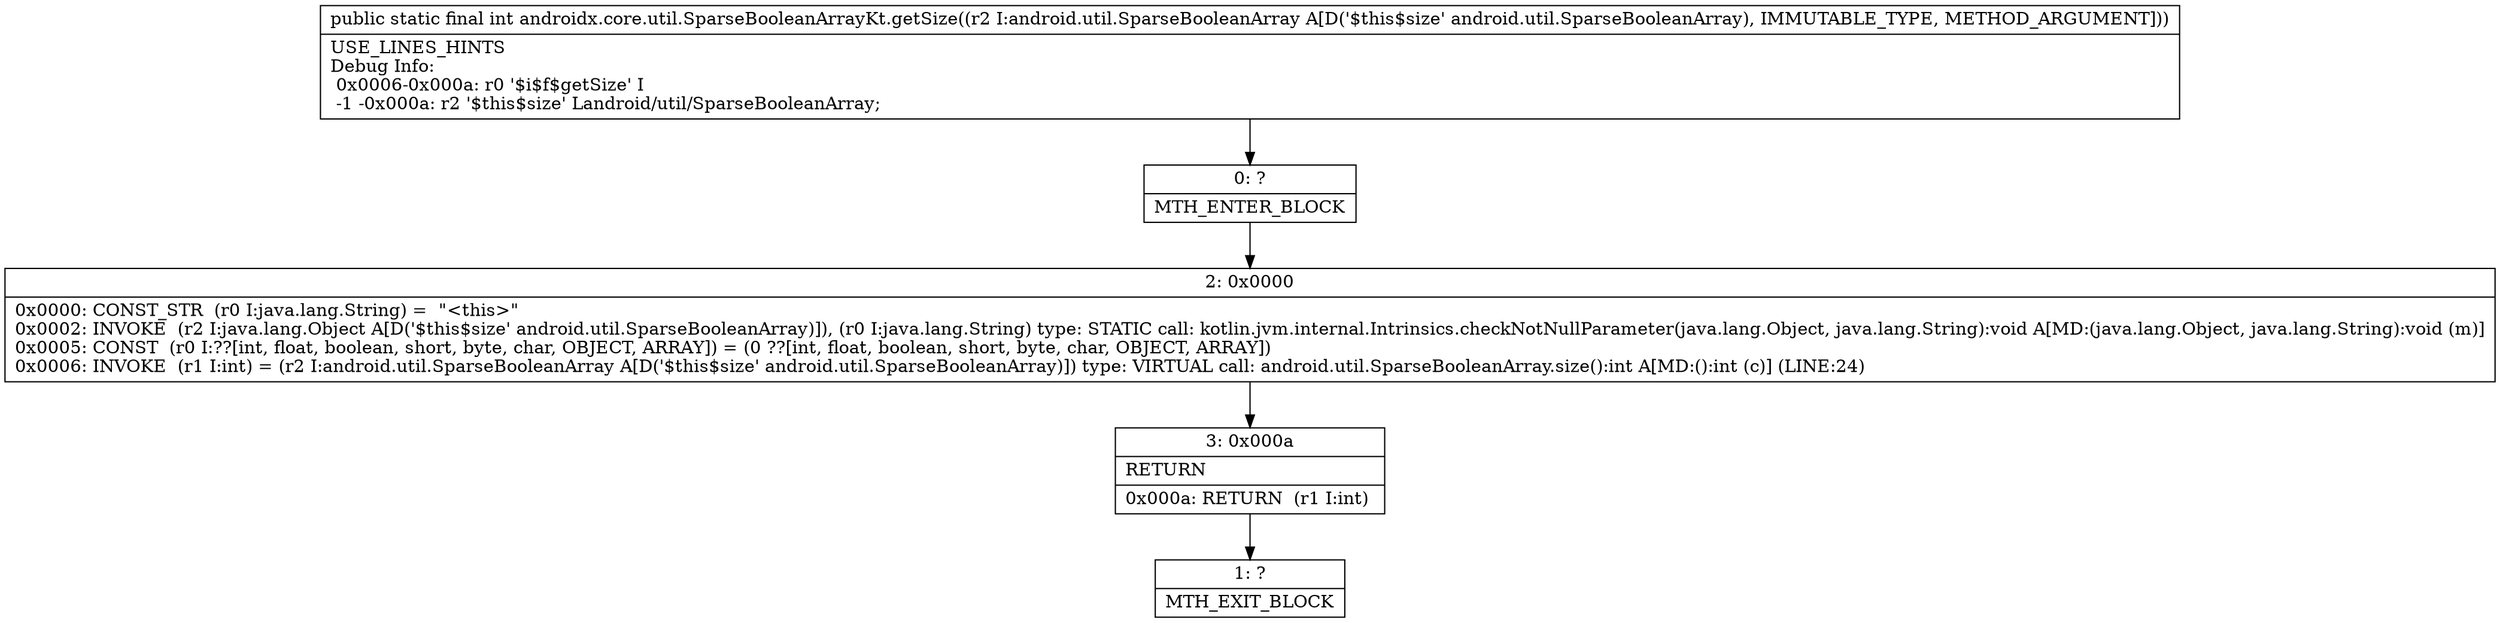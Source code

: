 digraph "CFG forandroidx.core.util.SparseBooleanArrayKt.getSize(Landroid\/util\/SparseBooleanArray;)I" {
Node_0 [shape=record,label="{0\:\ ?|MTH_ENTER_BLOCK\l}"];
Node_2 [shape=record,label="{2\:\ 0x0000|0x0000: CONST_STR  (r0 I:java.lang.String) =  \"\<this\>\" \l0x0002: INVOKE  (r2 I:java.lang.Object A[D('$this$size' android.util.SparseBooleanArray)]), (r0 I:java.lang.String) type: STATIC call: kotlin.jvm.internal.Intrinsics.checkNotNullParameter(java.lang.Object, java.lang.String):void A[MD:(java.lang.Object, java.lang.String):void (m)]\l0x0005: CONST  (r0 I:??[int, float, boolean, short, byte, char, OBJECT, ARRAY]) = (0 ??[int, float, boolean, short, byte, char, OBJECT, ARRAY]) \l0x0006: INVOKE  (r1 I:int) = (r2 I:android.util.SparseBooleanArray A[D('$this$size' android.util.SparseBooleanArray)]) type: VIRTUAL call: android.util.SparseBooleanArray.size():int A[MD:():int (c)] (LINE:24)\l}"];
Node_3 [shape=record,label="{3\:\ 0x000a|RETURN\l|0x000a: RETURN  (r1 I:int) \l}"];
Node_1 [shape=record,label="{1\:\ ?|MTH_EXIT_BLOCK\l}"];
MethodNode[shape=record,label="{public static final int androidx.core.util.SparseBooleanArrayKt.getSize((r2 I:android.util.SparseBooleanArray A[D('$this$size' android.util.SparseBooleanArray), IMMUTABLE_TYPE, METHOD_ARGUMENT]))  | USE_LINES_HINTS\lDebug Info:\l  0x0006\-0x000a: r0 '$i$f$getSize' I\l  \-1 \-0x000a: r2 '$this$size' Landroid\/util\/SparseBooleanArray;\l}"];
MethodNode -> Node_0;Node_0 -> Node_2;
Node_2 -> Node_3;
Node_3 -> Node_1;
}

